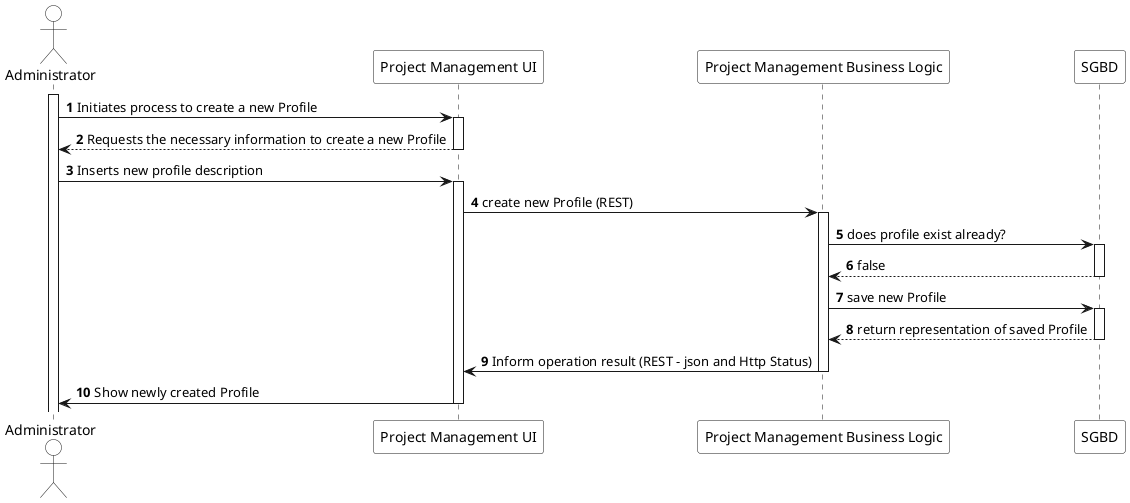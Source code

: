 @startuml
autonumber
actor Administrator #FFFFFF
participant "Project Management UI" #FFFFFF
participant "Project Management Business Logic" #FFFFFF
participant "SGBD" #FFFFFF

activate "Administrator"
"Administrator" -> "Project Management UI" ++: Initiates process to create a new Profile

"Project Management UI" --> "Administrator" : Requests the necessary information to create a new Profile
deactivate "Project Management UI"

"Administrator" -> "Project Management UI" ++: Inserts new profile description

"Project Management UI" -> "Project Management Business Logic" ++: create new Profile (REST)

"Project Management Business Logic" -> "SGBD" ++ : does profile exist already?

"SGBD" --> "Project Management Business Logic" : false
deactivate "SGBD"

"Project Management Business Logic"  -> "SGBD" ++: save new Profile

"SGBD" --> "Project Management Business Logic"  : return representation of saved Profile
deactivate

"Project Management Business Logic" -> "Project Management UI" : Inform operation result (REST - json and Http Status)
deactivate

"Project Management UI" -> "Administrator" : Show newly created Profile
deactivate

@enduml